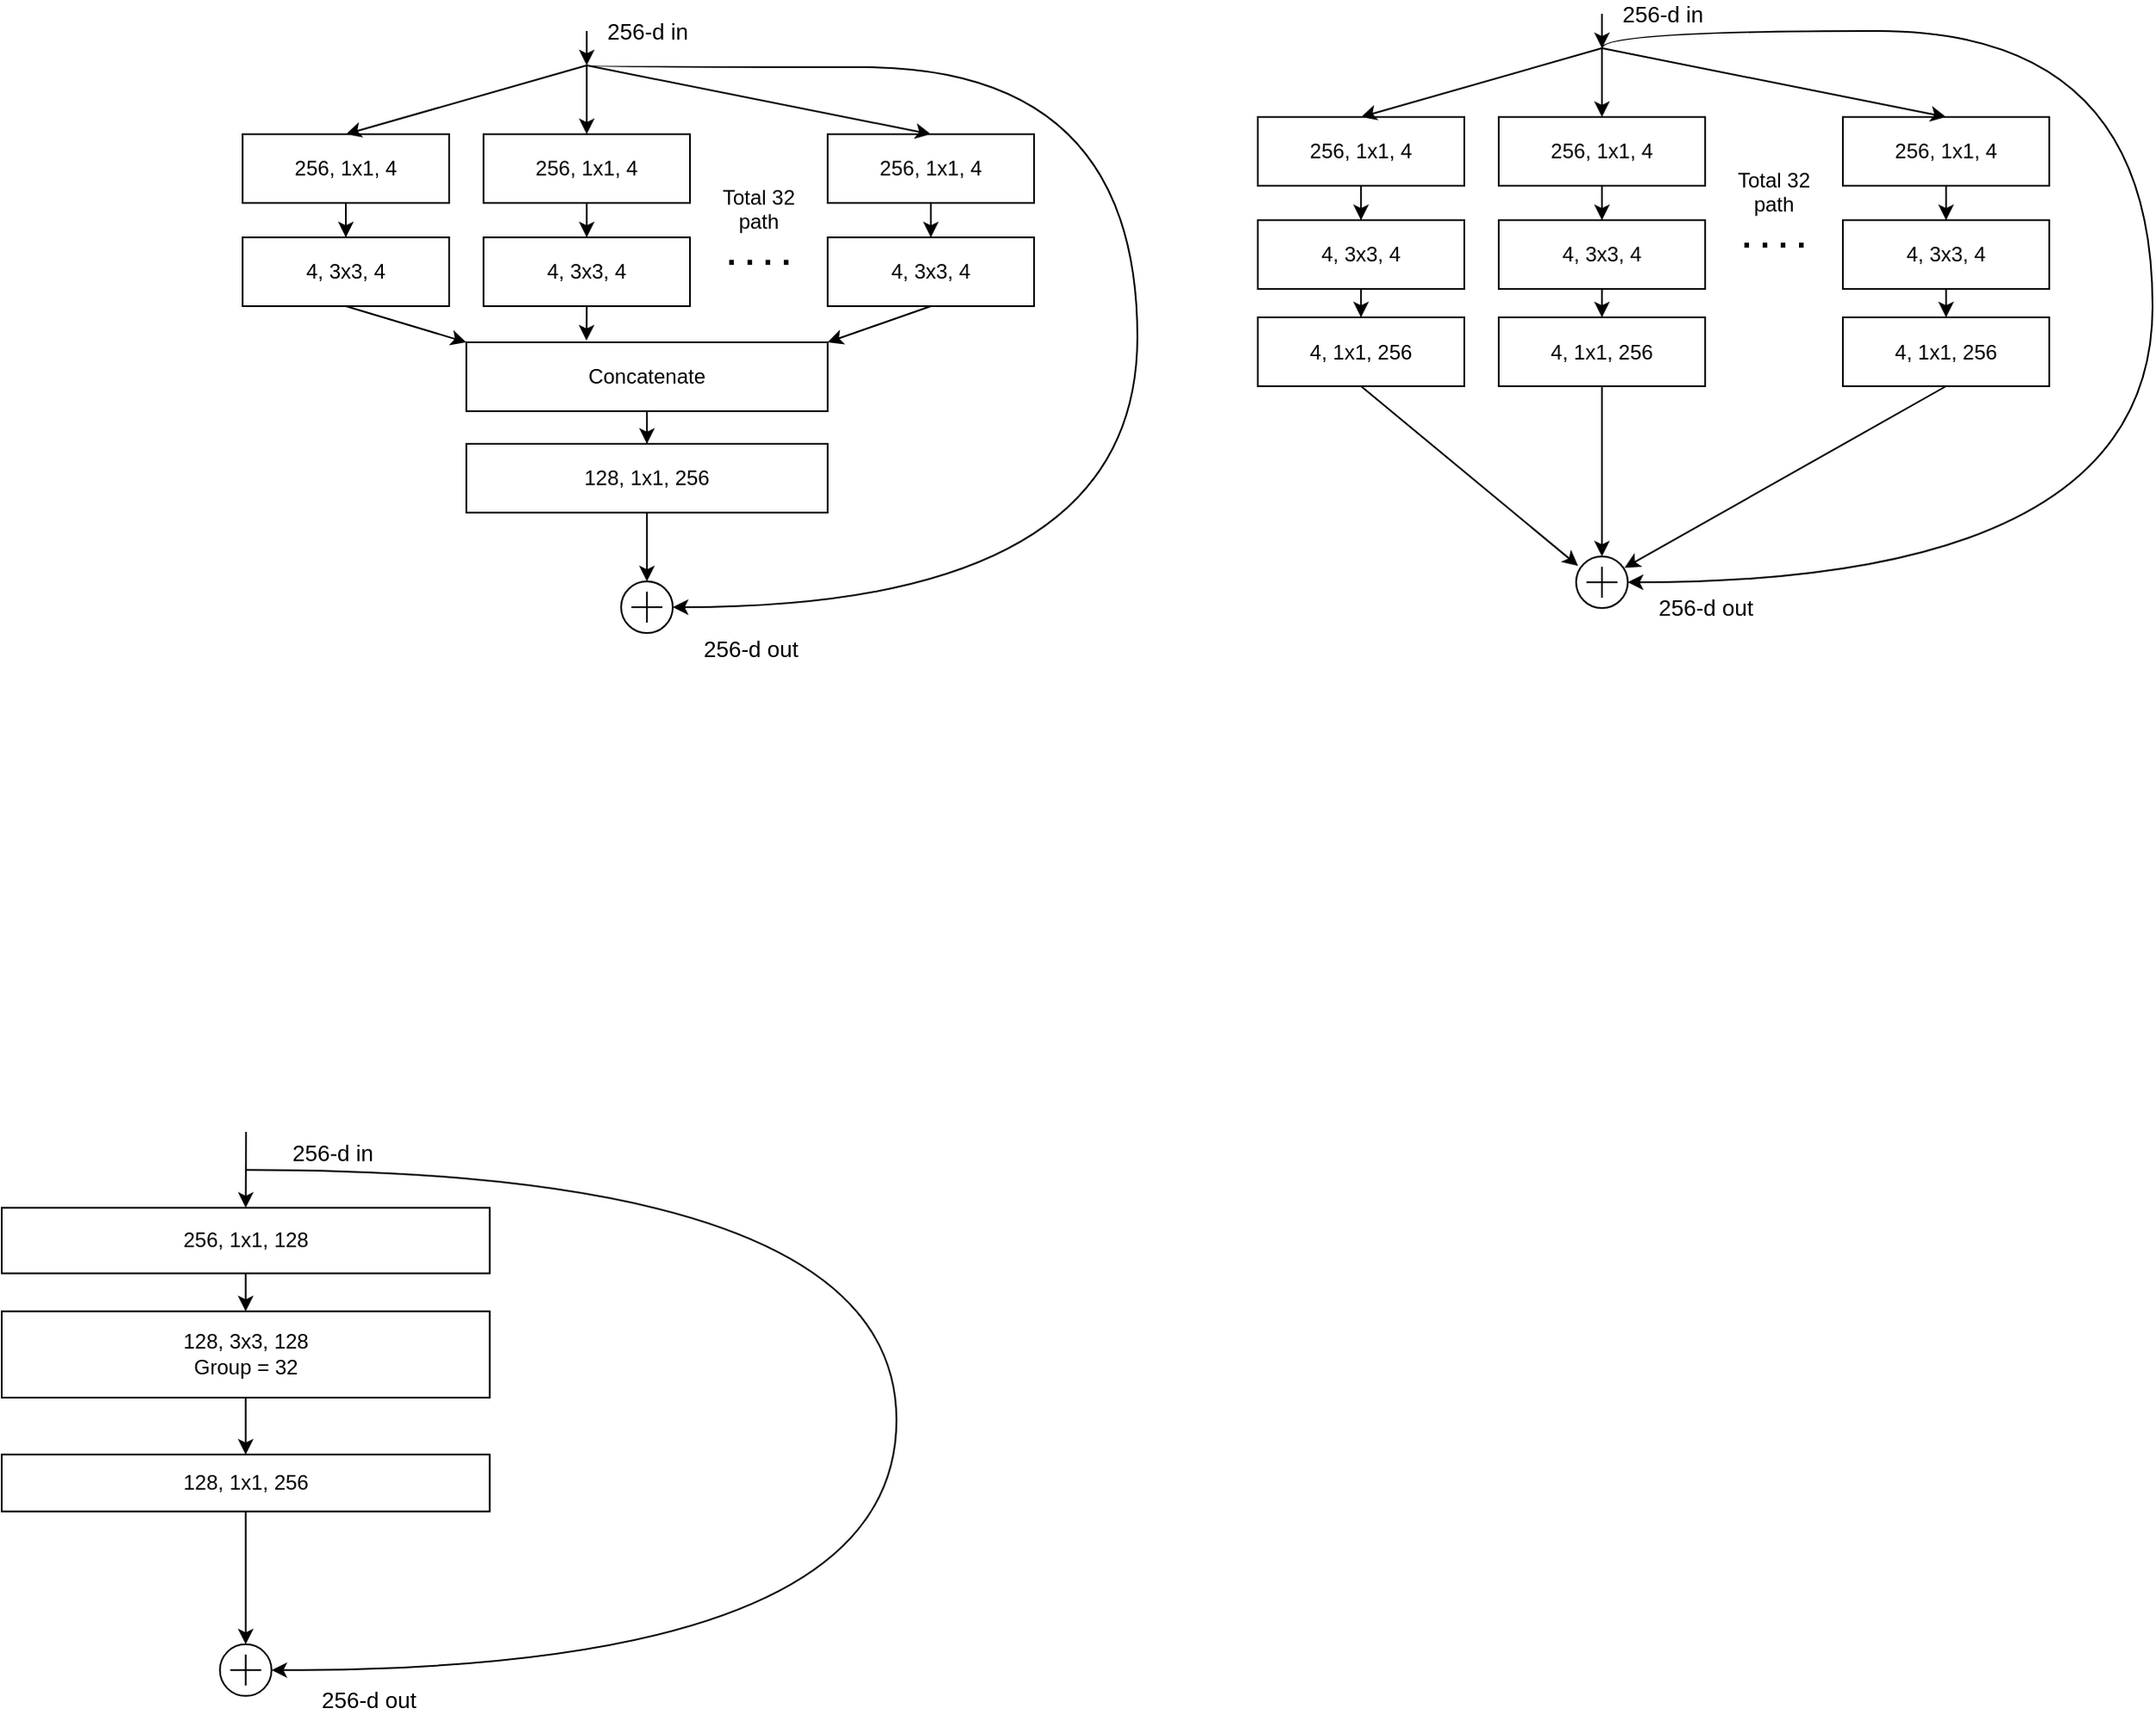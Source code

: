 <mxfile version="24.7.10">
  <diagram name="Page-1" id="Q22yXVPtf_XwK7WlZGhh">
    <mxGraphModel dx="1257" dy="670" grid="1" gridSize="10" guides="1" tooltips="1" connect="1" arrows="1" fold="1" page="1" pageScale="1" pageWidth="850" pageHeight="1100" math="0" shadow="0">
      <root>
        <mxCell id="0" />
        <mxCell id="1" parent="0" />
        <mxCell id="bAy1nwDRq2off-bAe8yl-118" value="" style="group" vertex="1" connectable="0" parent="1">
          <mxGeometry x="300" y="140" width="520" height="359" as="geometry" />
        </mxCell>
        <mxCell id="bAy1nwDRq2off-bAe8yl-30" value="" style="edgeStyle=orthogonalEdgeStyle;rounded=0;orthogonalLoop=1;jettySize=auto;html=1;" edge="1" parent="bAy1nwDRq2off-bAe8yl-118" source="bAy1nwDRq2off-bAe8yl-17" target="bAy1nwDRq2off-bAe8yl-25">
          <mxGeometry relative="1" as="geometry" />
        </mxCell>
        <mxCell id="bAy1nwDRq2off-bAe8yl-17" value="256, 1x1, 4" style="rounded=0;whiteSpace=wrap;html=1;" vertex="1" parent="bAy1nwDRq2off-bAe8yl-118">
          <mxGeometry y="60" width="120" height="40" as="geometry" />
        </mxCell>
        <mxCell id="bAy1nwDRq2off-bAe8yl-31" value="" style="edgeStyle=orthogonalEdgeStyle;rounded=0;orthogonalLoop=1;jettySize=auto;html=1;" edge="1" parent="bAy1nwDRq2off-bAe8yl-118" source="bAy1nwDRq2off-bAe8yl-23" target="bAy1nwDRq2off-bAe8yl-26">
          <mxGeometry relative="1" as="geometry" />
        </mxCell>
        <mxCell id="bAy1nwDRq2off-bAe8yl-23" value="256, 1x1, 4" style="rounded=0;whiteSpace=wrap;html=1;" vertex="1" parent="bAy1nwDRq2off-bAe8yl-118">
          <mxGeometry x="140" y="60" width="120" height="40" as="geometry" />
        </mxCell>
        <mxCell id="bAy1nwDRq2off-bAe8yl-32" value="" style="edgeStyle=orthogonalEdgeStyle;rounded=0;orthogonalLoop=1;jettySize=auto;html=1;" edge="1" parent="bAy1nwDRq2off-bAe8yl-118" source="bAy1nwDRq2off-bAe8yl-24" target="bAy1nwDRq2off-bAe8yl-27">
          <mxGeometry relative="1" as="geometry" />
        </mxCell>
        <mxCell id="bAy1nwDRq2off-bAe8yl-24" value="256, 1x1, 4" style="rounded=0;whiteSpace=wrap;html=1;" vertex="1" parent="bAy1nwDRq2off-bAe8yl-118">
          <mxGeometry x="340" y="60" width="120" height="40" as="geometry" />
        </mxCell>
        <mxCell id="bAy1nwDRq2off-bAe8yl-33" style="rounded=0;orthogonalLoop=1;jettySize=auto;html=1;exitX=0.5;exitY=1;exitDx=0;exitDy=0;entryX=0;entryY=0;entryDx=0;entryDy=0;" edge="1" parent="bAy1nwDRq2off-bAe8yl-118" source="bAy1nwDRq2off-bAe8yl-25" target="bAy1nwDRq2off-bAe8yl-28">
          <mxGeometry relative="1" as="geometry" />
        </mxCell>
        <mxCell id="bAy1nwDRq2off-bAe8yl-25" value="4, 3x3, 4" style="rounded=0;whiteSpace=wrap;html=1;" vertex="1" parent="bAy1nwDRq2off-bAe8yl-118">
          <mxGeometry y="120" width="120" height="40" as="geometry" />
        </mxCell>
        <mxCell id="bAy1nwDRq2off-bAe8yl-39" style="edgeStyle=orthogonalEdgeStyle;rounded=0;orthogonalLoop=1;jettySize=auto;html=1;exitX=0.5;exitY=1;exitDx=0;exitDy=0;" edge="1" parent="bAy1nwDRq2off-bAe8yl-118" source="bAy1nwDRq2off-bAe8yl-26">
          <mxGeometry relative="1" as="geometry">
            <mxPoint x="199.857" y="180" as="targetPoint" />
          </mxGeometry>
        </mxCell>
        <mxCell id="bAy1nwDRq2off-bAe8yl-26" value="4, 3x3, 4" style="rounded=0;whiteSpace=wrap;html=1;" vertex="1" parent="bAy1nwDRq2off-bAe8yl-118">
          <mxGeometry x="140" y="120" width="120" height="40" as="geometry" />
        </mxCell>
        <mxCell id="bAy1nwDRq2off-bAe8yl-34" style="rounded=0;orthogonalLoop=1;jettySize=auto;html=1;exitX=0.5;exitY=1;exitDx=0;exitDy=0;entryX=1;entryY=0;entryDx=0;entryDy=0;strokeColor=none;" edge="1" parent="bAy1nwDRq2off-bAe8yl-118" source="bAy1nwDRq2off-bAe8yl-27" target="bAy1nwDRq2off-bAe8yl-28">
          <mxGeometry relative="1" as="geometry" />
        </mxCell>
        <mxCell id="bAy1nwDRq2off-bAe8yl-36" style="rounded=0;orthogonalLoop=1;jettySize=auto;html=1;exitX=0.5;exitY=1;exitDx=0;exitDy=0;entryX=1;entryY=0;entryDx=0;entryDy=0;" edge="1" parent="bAy1nwDRq2off-bAe8yl-118" source="bAy1nwDRq2off-bAe8yl-27" target="bAy1nwDRq2off-bAe8yl-28">
          <mxGeometry relative="1" as="geometry" />
        </mxCell>
        <mxCell id="bAy1nwDRq2off-bAe8yl-27" value="4, 3x3, 4" style="rounded=0;whiteSpace=wrap;html=1;" vertex="1" parent="bAy1nwDRq2off-bAe8yl-118">
          <mxGeometry x="340" y="120" width="120" height="40" as="geometry" />
        </mxCell>
        <mxCell id="bAy1nwDRq2off-bAe8yl-37" value="" style="edgeStyle=orthogonalEdgeStyle;rounded=0;orthogonalLoop=1;jettySize=auto;html=1;" edge="1" parent="bAy1nwDRq2off-bAe8yl-118" source="bAy1nwDRq2off-bAe8yl-28" target="bAy1nwDRq2off-bAe8yl-29">
          <mxGeometry relative="1" as="geometry" />
        </mxCell>
        <mxCell id="bAy1nwDRq2off-bAe8yl-28" value="Concatenate" style="rounded=0;whiteSpace=wrap;html=1;" vertex="1" parent="bAy1nwDRq2off-bAe8yl-118">
          <mxGeometry x="130" y="181" width="210" height="40" as="geometry" />
        </mxCell>
        <mxCell id="bAy1nwDRq2off-bAe8yl-44" value="" style="edgeStyle=orthogonalEdgeStyle;rounded=0;orthogonalLoop=1;jettySize=auto;html=1;" edge="1" parent="bAy1nwDRq2off-bAe8yl-118" source="bAy1nwDRq2off-bAe8yl-29" target="bAy1nwDRq2off-bAe8yl-40">
          <mxGeometry relative="1" as="geometry" />
        </mxCell>
        <mxCell id="bAy1nwDRq2off-bAe8yl-29" value="128, 1x1, 256" style="rounded=0;whiteSpace=wrap;html=1;" vertex="1" parent="bAy1nwDRq2off-bAe8yl-118">
          <mxGeometry x="130" y="240" width="210" height="40" as="geometry" />
        </mxCell>
        <mxCell id="bAy1nwDRq2off-bAe8yl-40" value="" style="verticalLabelPosition=bottom;shadow=0;dashed=0;align=center;html=1;verticalAlign=top;shape=mxgraph.electrical.abstract.summation_point;" vertex="1" parent="bAy1nwDRq2off-bAe8yl-118">
          <mxGeometry x="220" y="320" width="30" height="30" as="geometry" />
        </mxCell>
        <mxCell id="bAy1nwDRq2off-bAe8yl-45" value="" style="endArrow=classic;html=1;rounded=0;" edge="1" parent="bAy1nwDRq2off-bAe8yl-118">
          <mxGeometry width="50" height="50" relative="1" as="geometry">
            <mxPoint x="200" as="sourcePoint" />
            <mxPoint x="200" y="20" as="targetPoint" />
          </mxGeometry>
        </mxCell>
        <mxCell id="bAy1nwDRq2off-bAe8yl-46" value="" style="endArrow=classic;html=1;rounded=0;entryX=0.5;entryY=0;entryDx=0;entryDy=0;" edge="1" parent="bAy1nwDRq2off-bAe8yl-118" target="bAy1nwDRq2off-bAe8yl-17">
          <mxGeometry width="50" height="50" relative="1" as="geometry">
            <mxPoint x="200" y="20" as="sourcePoint" />
            <mxPoint x="120" y="230" as="targetPoint" />
          </mxGeometry>
        </mxCell>
        <mxCell id="bAy1nwDRq2off-bAe8yl-47" value="" style="endArrow=classic;html=1;rounded=0;entryX=0.5;entryY=0;entryDx=0;entryDy=0;" edge="1" parent="bAy1nwDRq2off-bAe8yl-118" target="bAy1nwDRq2off-bAe8yl-23">
          <mxGeometry width="50" height="50" relative="1" as="geometry">
            <mxPoint x="200" y="20" as="sourcePoint" />
            <mxPoint x="70" y="70" as="targetPoint" />
          </mxGeometry>
        </mxCell>
        <mxCell id="bAy1nwDRq2off-bAe8yl-48" value="" style="endArrow=classic;html=1;rounded=0;entryX=0.5;entryY=0;entryDx=0;entryDy=0;" edge="1" parent="bAy1nwDRq2off-bAe8yl-118" target="bAy1nwDRq2off-bAe8yl-24">
          <mxGeometry width="50" height="50" relative="1" as="geometry">
            <mxPoint x="200" y="20" as="sourcePoint" />
            <mxPoint x="210" y="70" as="targetPoint" />
          </mxGeometry>
        </mxCell>
        <mxCell id="bAy1nwDRq2off-bAe8yl-49" value="" style="endArrow=classic;html=1;rounded=0;entryX=1;entryY=0.5;entryDx=0;entryDy=0;entryPerimeter=0;edgeStyle=orthogonalEdgeStyle;curved=1;" edge="1" parent="bAy1nwDRq2off-bAe8yl-118" target="bAy1nwDRq2off-bAe8yl-40">
          <mxGeometry width="50" height="50" relative="1" as="geometry">
            <mxPoint x="200" y="20" as="sourcePoint" />
            <mxPoint x="220" y="80" as="targetPoint" />
            <Array as="points">
              <mxPoint x="200" y="21" />
              <mxPoint x="520" y="21" />
              <mxPoint x="520" y="335" />
            </Array>
          </mxGeometry>
        </mxCell>
        <mxCell id="bAy1nwDRq2off-bAe8yl-50" value="&lt;font style=&quot;font-size: 13px;&quot;&gt;256-d in&lt;/font&gt;" style="edgeLabel;html=1;align=center;verticalAlign=middle;resizable=0;points=[];" vertex="1" connectable="0" parent="bAy1nwDRq2off-bAe8yl-118">
          <mxGeometry x="234.997" as="geometry" />
        </mxCell>
        <mxCell id="bAy1nwDRq2off-bAe8yl-51" value="&lt;font style=&quot;font-size: 13px;&quot;&gt;256-d out&lt;/font&gt;" style="edgeLabel;html=1;align=center;verticalAlign=middle;resizable=0;points=[];" vertex="1" connectable="0" parent="bAy1nwDRq2off-bAe8yl-118">
          <mxGeometry x="259.997" y="160" as="geometry">
            <mxPoint x="35" y="199" as="offset" />
          </mxGeometry>
        </mxCell>
        <mxCell id="bAy1nwDRq2off-bAe8yl-80" value="Total 32&lt;br&gt;path&lt;br&gt;&lt;b&gt;&lt;font style=&quot;font-size: 19px;&quot;&gt;. . . .&lt;/font&gt;&lt;/b&gt;" style="text;html=1;align=center;verticalAlign=middle;whiteSpace=wrap;rounded=0;" vertex="1" parent="bAy1nwDRq2off-bAe8yl-118">
          <mxGeometry x="270" y="100" width="60" height="30" as="geometry" />
        </mxCell>
        <mxCell id="bAy1nwDRq2off-bAe8yl-119" value="" style="group" vertex="1" connectable="0" parent="1">
          <mxGeometry x="890" y="130" width="520" height="345.5" as="geometry" />
        </mxCell>
        <mxCell id="bAy1nwDRq2off-bAe8yl-83" value="" style="edgeStyle=orthogonalEdgeStyle;rounded=0;orthogonalLoop=1;jettySize=auto;html=1;" edge="1" parent="bAy1nwDRq2off-bAe8yl-119" source="bAy1nwDRq2off-bAe8yl-84" target="bAy1nwDRq2off-bAe8yl-90">
          <mxGeometry relative="1" as="geometry" />
        </mxCell>
        <mxCell id="bAy1nwDRq2off-bAe8yl-84" value="256, 1x1, 4" style="rounded=0;whiteSpace=wrap;html=1;" vertex="1" parent="bAy1nwDRq2off-bAe8yl-119">
          <mxGeometry y="60" width="120" height="40" as="geometry" />
        </mxCell>
        <mxCell id="bAy1nwDRq2off-bAe8yl-85" value="" style="edgeStyle=orthogonalEdgeStyle;rounded=0;orthogonalLoop=1;jettySize=auto;html=1;" edge="1" parent="bAy1nwDRq2off-bAe8yl-119" source="bAy1nwDRq2off-bAe8yl-86" target="bAy1nwDRq2off-bAe8yl-92">
          <mxGeometry relative="1" as="geometry" />
        </mxCell>
        <mxCell id="bAy1nwDRq2off-bAe8yl-86" value="256, 1x1, 4" style="rounded=0;whiteSpace=wrap;html=1;" vertex="1" parent="bAy1nwDRq2off-bAe8yl-119">
          <mxGeometry x="140" y="60" width="120" height="40" as="geometry" />
        </mxCell>
        <mxCell id="bAy1nwDRq2off-bAe8yl-87" value="" style="edgeStyle=orthogonalEdgeStyle;rounded=0;orthogonalLoop=1;jettySize=auto;html=1;" edge="1" parent="bAy1nwDRq2off-bAe8yl-119" source="bAy1nwDRq2off-bAe8yl-88" target="bAy1nwDRq2off-bAe8yl-95">
          <mxGeometry relative="1" as="geometry" />
        </mxCell>
        <mxCell id="bAy1nwDRq2off-bAe8yl-88" value="256, 1x1, 4" style="rounded=0;whiteSpace=wrap;html=1;" vertex="1" parent="bAy1nwDRq2off-bAe8yl-119">
          <mxGeometry x="340" y="60" width="120" height="40" as="geometry" />
        </mxCell>
        <mxCell id="bAy1nwDRq2off-bAe8yl-114" value="" style="edgeStyle=orthogonalEdgeStyle;rounded=0;orthogonalLoop=1;jettySize=auto;html=1;" edge="1" parent="bAy1nwDRq2off-bAe8yl-119" source="bAy1nwDRq2off-bAe8yl-90" target="bAy1nwDRq2off-bAe8yl-109">
          <mxGeometry relative="1" as="geometry" />
        </mxCell>
        <mxCell id="bAy1nwDRq2off-bAe8yl-90" value="4, 3x3, 4" style="rounded=0;whiteSpace=wrap;html=1;" vertex="1" parent="bAy1nwDRq2off-bAe8yl-119">
          <mxGeometry y="120" width="120" height="40" as="geometry" />
        </mxCell>
        <mxCell id="bAy1nwDRq2off-bAe8yl-113" value="" style="edgeStyle=orthogonalEdgeStyle;rounded=0;orthogonalLoop=1;jettySize=auto;html=1;" edge="1" parent="bAy1nwDRq2off-bAe8yl-119" source="bAy1nwDRq2off-bAe8yl-92" target="bAy1nwDRq2off-bAe8yl-110">
          <mxGeometry relative="1" as="geometry" />
        </mxCell>
        <mxCell id="bAy1nwDRq2off-bAe8yl-92" value="4, 3x3, 4" style="rounded=0;whiteSpace=wrap;html=1;" vertex="1" parent="bAy1nwDRq2off-bAe8yl-119">
          <mxGeometry x="140" y="120" width="120" height="40" as="geometry" />
        </mxCell>
        <mxCell id="bAy1nwDRq2off-bAe8yl-93" style="rounded=0;orthogonalLoop=1;jettySize=auto;html=1;exitX=0.5;exitY=1;exitDx=0;exitDy=0;entryX=1;entryY=0;entryDx=0;entryDy=0;strokeColor=none;" edge="1" parent="bAy1nwDRq2off-bAe8yl-119" source="bAy1nwDRq2off-bAe8yl-95">
          <mxGeometry relative="1" as="geometry">
            <mxPoint x="340" y="181" as="targetPoint" />
          </mxGeometry>
        </mxCell>
        <mxCell id="bAy1nwDRq2off-bAe8yl-112" value="" style="edgeStyle=orthogonalEdgeStyle;rounded=0;orthogonalLoop=1;jettySize=auto;html=1;" edge="1" parent="bAy1nwDRq2off-bAe8yl-119" source="bAy1nwDRq2off-bAe8yl-95" target="bAy1nwDRq2off-bAe8yl-111">
          <mxGeometry relative="1" as="geometry" />
        </mxCell>
        <mxCell id="bAy1nwDRq2off-bAe8yl-95" value="4, 3x3, 4" style="rounded=0;whiteSpace=wrap;html=1;" vertex="1" parent="bAy1nwDRq2off-bAe8yl-119">
          <mxGeometry x="340" y="120" width="120" height="40" as="geometry" />
        </mxCell>
        <mxCell id="bAy1nwDRq2off-bAe8yl-100" value="" style="verticalLabelPosition=bottom;shadow=0;dashed=0;align=center;html=1;verticalAlign=top;shape=mxgraph.electrical.abstract.summation_point;" vertex="1" parent="bAy1nwDRq2off-bAe8yl-119">
          <mxGeometry x="185" y="315.5" width="30" height="30" as="geometry" />
        </mxCell>
        <mxCell id="bAy1nwDRq2off-bAe8yl-101" value="" style="endArrow=classic;html=1;rounded=0;" edge="1" parent="bAy1nwDRq2off-bAe8yl-119">
          <mxGeometry width="50" height="50" relative="1" as="geometry">
            <mxPoint x="200" as="sourcePoint" />
            <mxPoint x="200" y="20" as="targetPoint" />
          </mxGeometry>
        </mxCell>
        <mxCell id="bAy1nwDRq2off-bAe8yl-102" value="" style="endArrow=classic;html=1;rounded=0;entryX=0.5;entryY=0;entryDx=0;entryDy=0;" edge="1" parent="bAy1nwDRq2off-bAe8yl-119" target="bAy1nwDRq2off-bAe8yl-84">
          <mxGeometry width="50" height="50" relative="1" as="geometry">
            <mxPoint x="200" y="20" as="sourcePoint" />
            <mxPoint x="120" y="230" as="targetPoint" />
          </mxGeometry>
        </mxCell>
        <mxCell id="bAy1nwDRq2off-bAe8yl-103" value="" style="endArrow=classic;html=1;rounded=0;entryX=0.5;entryY=0;entryDx=0;entryDy=0;" edge="1" parent="bAy1nwDRq2off-bAe8yl-119" target="bAy1nwDRq2off-bAe8yl-86">
          <mxGeometry width="50" height="50" relative="1" as="geometry">
            <mxPoint x="200" y="20" as="sourcePoint" />
            <mxPoint x="70" y="70" as="targetPoint" />
          </mxGeometry>
        </mxCell>
        <mxCell id="bAy1nwDRq2off-bAe8yl-104" value="" style="endArrow=classic;html=1;rounded=0;entryX=0.5;entryY=0;entryDx=0;entryDy=0;" edge="1" parent="bAy1nwDRq2off-bAe8yl-119" target="bAy1nwDRq2off-bAe8yl-88">
          <mxGeometry width="50" height="50" relative="1" as="geometry">
            <mxPoint x="200" y="20" as="sourcePoint" />
            <mxPoint x="210" y="70" as="targetPoint" />
          </mxGeometry>
        </mxCell>
        <mxCell id="bAy1nwDRq2off-bAe8yl-105" value="" style="endArrow=classic;html=1;rounded=0;entryX=1;entryY=0.5;entryDx=0;entryDy=0;entryPerimeter=0;edgeStyle=orthogonalEdgeStyle;curved=1;" edge="1" parent="bAy1nwDRq2off-bAe8yl-119" target="bAy1nwDRq2off-bAe8yl-100">
          <mxGeometry width="50" height="50" relative="1" as="geometry">
            <mxPoint x="200" y="20" as="sourcePoint" />
            <mxPoint x="220" y="80" as="targetPoint" />
            <Array as="points">
              <mxPoint x="200" y="10" />
              <mxPoint x="520" y="10" />
              <mxPoint x="520" y="331" />
            </Array>
          </mxGeometry>
        </mxCell>
        <mxCell id="bAy1nwDRq2off-bAe8yl-106" value="&lt;font style=&quot;font-size: 13px;&quot;&gt;256-d in&lt;/font&gt;" style="edgeLabel;html=1;align=center;verticalAlign=middle;resizable=0;points=[];" vertex="1" connectable="0" parent="bAy1nwDRq2off-bAe8yl-119">
          <mxGeometry x="234.997" as="geometry" />
        </mxCell>
        <mxCell id="bAy1nwDRq2off-bAe8yl-107" value="&lt;font style=&quot;font-size: 13px;&quot;&gt;256-d out&lt;/font&gt;" style="edgeLabel;html=1;align=center;verticalAlign=middle;resizable=0;points=[];" vertex="1" connectable="0" parent="bAy1nwDRq2off-bAe8yl-119">
          <mxGeometry x="224.997" y="145.5" as="geometry">
            <mxPoint x="35" y="199" as="offset" />
          </mxGeometry>
        </mxCell>
        <mxCell id="bAy1nwDRq2off-bAe8yl-108" value="Total 32&lt;br&gt;path&lt;br&gt;&lt;b&gt;&lt;font style=&quot;font-size: 19px;&quot;&gt;. . . .&lt;/font&gt;&lt;/b&gt;" style="text;html=1;align=center;verticalAlign=middle;whiteSpace=wrap;rounded=0;" vertex="1" parent="bAy1nwDRq2off-bAe8yl-119">
          <mxGeometry x="270" y="100" width="60" height="30" as="geometry" />
        </mxCell>
        <mxCell id="bAy1nwDRq2off-bAe8yl-109" value="4, 1x1, 256" style="rounded=0;whiteSpace=wrap;html=1;" vertex="1" parent="bAy1nwDRq2off-bAe8yl-119">
          <mxGeometry y="176.5" width="120" height="40" as="geometry" />
        </mxCell>
        <mxCell id="bAy1nwDRq2off-bAe8yl-116" value="" style="edgeStyle=orthogonalEdgeStyle;rounded=0;orthogonalLoop=1;jettySize=auto;html=1;" edge="1" parent="bAy1nwDRq2off-bAe8yl-119" source="bAy1nwDRq2off-bAe8yl-110" target="bAy1nwDRq2off-bAe8yl-100">
          <mxGeometry relative="1" as="geometry" />
        </mxCell>
        <mxCell id="bAy1nwDRq2off-bAe8yl-110" value="4, 1x1, 256" style="rounded=0;whiteSpace=wrap;html=1;" vertex="1" parent="bAy1nwDRq2off-bAe8yl-119">
          <mxGeometry x="140" y="176.5" width="120" height="40" as="geometry" />
        </mxCell>
        <mxCell id="bAy1nwDRq2off-bAe8yl-111" value="4, 1x1, 256" style="rounded=0;whiteSpace=wrap;html=1;" vertex="1" parent="bAy1nwDRq2off-bAe8yl-119">
          <mxGeometry x="340" y="176.5" width="120" height="40" as="geometry" />
        </mxCell>
        <mxCell id="bAy1nwDRq2off-bAe8yl-115" style="rounded=0;orthogonalLoop=1;jettySize=auto;html=1;exitX=0.5;exitY=1;exitDx=0;exitDy=0;entryX=0.038;entryY=0.183;entryDx=0;entryDy=0;entryPerimeter=0;" edge="1" parent="bAy1nwDRq2off-bAe8yl-119" source="bAy1nwDRq2off-bAe8yl-109" target="bAy1nwDRq2off-bAe8yl-100">
          <mxGeometry relative="1" as="geometry" />
        </mxCell>
        <mxCell id="bAy1nwDRq2off-bAe8yl-117" style="rounded=0;orthogonalLoop=1;jettySize=auto;html=1;exitX=0.5;exitY=1;exitDx=0;exitDy=0;entryX=0.938;entryY=0.219;entryDx=0;entryDy=0;entryPerimeter=0;" edge="1" parent="bAy1nwDRq2off-bAe8yl-119" source="bAy1nwDRq2off-bAe8yl-111" target="bAy1nwDRq2off-bAe8yl-100">
          <mxGeometry relative="1" as="geometry" />
        </mxCell>
        <mxCell id="bAy1nwDRq2off-bAe8yl-123" value="" style="group" vertex="1" connectable="0" parent="1">
          <mxGeometry x="159.99" y="780" width="520.01" height="329.411" as="geometry" />
        </mxCell>
        <mxCell id="bAy1nwDRq2off-bAe8yl-4" value="" style="edgeStyle=orthogonalEdgeStyle;rounded=0;orthogonalLoop=1;jettySize=auto;html=1;" edge="1" parent="bAy1nwDRq2off-bAe8yl-123" source="bAy1nwDRq2off-bAe8yl-1" target="bAy1nwDRq2off-bAe8yl-2">
          <mxGeometry relative="1" as="geometry" />
        </mxCell>
        <mxCell id="bAy1nwDRq2off-bAe8yl-1" value="256, 1x1, 128" style="rounded=0;whiteSpace=wrap;html=1;" vertex="1" parent="bAy1nwDRq2off-bAe8yl-123">
          <mxGeometry x="0.01" y="44.138" width="283.64" height="38.114" as="geometry" />
        </mxCell>
        <mxCell id="bAy1nwDRq2off-bAe8yl-5" value="" style="edgeStyle=orthogonalEdgeStyle;rounded=0;orthogonalLoop=1;jettySize=auto;html=1;" edge="1" parent="bAy1nwDRq2off-bAe8yl-123" source="bAy1nwDRq2off-bAe8yl-2" target="bAy1nwDRq2off-bAe8yl-3">
          <mxGeometry relative="1" as="geometry" />
        </mxCell>
        <mxCell id="bAy1nwDRq2off-bAe8yl-2" value="128, 3x3, 128&lt;br&gt;Group = 32" style="rounded=0;whiteSpace=wrap;html=1;" vertex="1" parent="bAy1nwDRq2off-bAe8yl-123">
          <mxGeometry x="0.01" y="104.332" width="283.64" height="50.152" as="geometry" />
        </mxCell>
        <mxCell id="bAy1nwDRq2off-bAe8yl-7" value="" style="edgeStyle=orthogonalEdgeStyle;rounded=0;orthogonalLoop=1;jettySize=auto;html=1;" edge="1" parent="bAy1nwDRq2off-bAe8yl-123" source="bAy1nwDRq2off-bAe8yl-3" target="bAy1nwDRq2off-bAe8yl-6">
          <mxGeometry relative="1" as="geometry" />
        </mxCell>
        <mxCell id="bAy1nwDRq2off-bAe8yl-3" value="128, 1x1, 256" style="rounded=0;whiteSpace=wrap;html=1;" vertex="1" parent="bAy1nwDRq2off-bAe8yl-123">
          <mxGeometry y="187.588" width="283.64" height="33.104" as="geometry" />
        </mxCell>
        <mxCell id="bAy1nwDRq2off-bAe8yl-6" value="" style="verticalLabelPosition=bottom;shadow=0;dashed=0;align=center;html=1;verticalAlign=top;shape=mxgraph.electrical.abstract.summation_point;" vertex="1" parent="bAy1nwDRq2off-bAe8yl-123">
          <mxGeometry x="126.82" y="297.934" width="30" height="30" as="geometry" />
        </mxCell>
        <mxCell id="bAy1nwDRq2off-bAe8yl-8" value="" style="endArrow=classic;html=1;rounded=0;entryX=0.5;entryY=0;entryDx=0;entryDy=0;" edge="1" parent="bAy1nwDRq2off-bAe8yl-123" target="bAy1nwDRq2off-bAe8yl-1">
          <mxGeometry width="50" height="50" relative="1" as="geometry">
            <mxPoint x="142.01" as="sourcePoint" />
            <mxPoint x="709.101" y="782.46" as="targetPoint" />
          </mxGeometry>
        </mxCell>
        <mxCell id="bAy1nwDRq2off-bAe8yl-11" value="" style="endArrow=classic;html=1;rounded=0;entryX=1;entryY=0.5;entryDx=0;entryDy=0;entryPerimeter=0;edgeStyle=orthogonalEdgeStyle;curved=1;" edge="1" parent="bAy1nwDRq2off-bAe8yl-123" target="bAy1nwDRq2off-bAe8yl-6">
          <mxGeometry width="50" height="50" relative="1" as="geometry">
            <mxPoint x="142.01" y="22.069" as="sourcePoint" />
            <mxPoint x="709.101" y="782.46" as="targetPoint" />
            <Array as="points">
              <mxPoint x="520.01" y="22" />
              <mxPoint x="520.01" y="313" />
            </Array>
          </mxGeometry>
        </mxCell>
        <mxCell id="bAy1nwDRq2off-bAe8yl-12" value="&lt;font style=&quot;font-size: 13px;&quot;&gt;256-d in&lt;/font&gt;" style="edgeLabel;html=1;align=center;verticalAlign=middle;resizable=0;points=[];" vertex="1" connectable="0" parent="bAy1nwDRq2off-bAe8yl-11">
          <mxGeometry x="-0.952" y="-4" relative="1" as="geometry">
            <mxPoint x="25" y="-14" as="offset" />
          </mxGeometry>
        </mxCell>
        <mxCell id="bAy1nwDRq2off-bAe8yl-15" value="&lt;font style=&quot;font-size: 13px;&quot;&gt;256-d out&lt;/font&gt;" style="edgeLabel;html=1;align=center;verticalAlign=middle;resizable=0;points=[];" vertex="1" connectable="0" parent="bAy1nwDRq2off-bAe8yl-123">
          <mxGeometry x="177.276" y="130.411" as="geometry">
            <mxPoint x="35" y="199" as="offset" />
          </mxGeometry>
        </mxCell>
      </root>
    </mxGraphModel>
  </diagram>
</mxfile>
